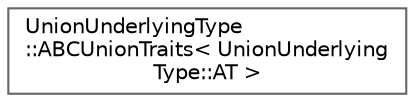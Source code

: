 digraph "Graphical Class Hierarchy"
{
 // LATEX_PDF_SIZE
  bgcolor="transparent";
  edge [fontname=Helvetica,fontsize=10,labelfontname=Helvetica,labelfontsize=10];
  node [fontname=Helvetica,fontsize=10,shape=box,height=0.2,width=0.4];
  rankdir="LR";
  Node0 [id="Node000000",label="UnionUnderlyingType\l::ABCUnionTraits\< UnionUnderlying\lType::AT \>",height=0.2,width=0.4,color="grey40", fillcolor="white", style="filled",URL="$structUnionUnderlyingType_1_1ABCUnionTraits_3_01UnionUnderlyingType_1_1AT_01_4.html",tooltip=" "];
}
